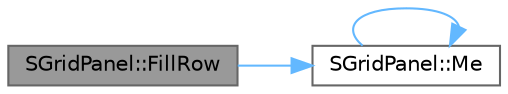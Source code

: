 digraph "SGridPanel::FillRow"
{
 // INTERACTIVE_SVG=YES
 // LATEX_PDF_SIZE
  bgcolor="transparent";
  edge [fontname=Helvetica,fontsize=10,labelfontname=Helvetica,labelfontsize=10];
  node [fontname=Helvetica,fontsize=10,shape=box,height=0.2,width=0.4];
  rankdir="LR";
  Node1 [id="Node000001",label="SGridPanel::FillRow",height=0.2,width=0.4,color="gray40", fillcolor="grey60", style="filled", fontcolor="black",tooltip="Specify a row to stretch instead of sizing to content."];
  Node1 -> Node2 [id="edge1_Node000001_Node000002",color="steelblue1",style="solid",tooltip=" "];
  Node2 [id="Node000002",label="SGridPanel::Me",height=0.2,width=0.4,color="grey40", fillcolor="white", style="filled",URL="$d3/dc0/classSGridPanel.html#ac811b3b4f7eb71ba9e529a695c967b1c",tooltip=" "];
  Node2 -> Node2 [id="edge2_Node000002_Node000002",color="steelblue1",style="solid",tooltip=" "];
}
